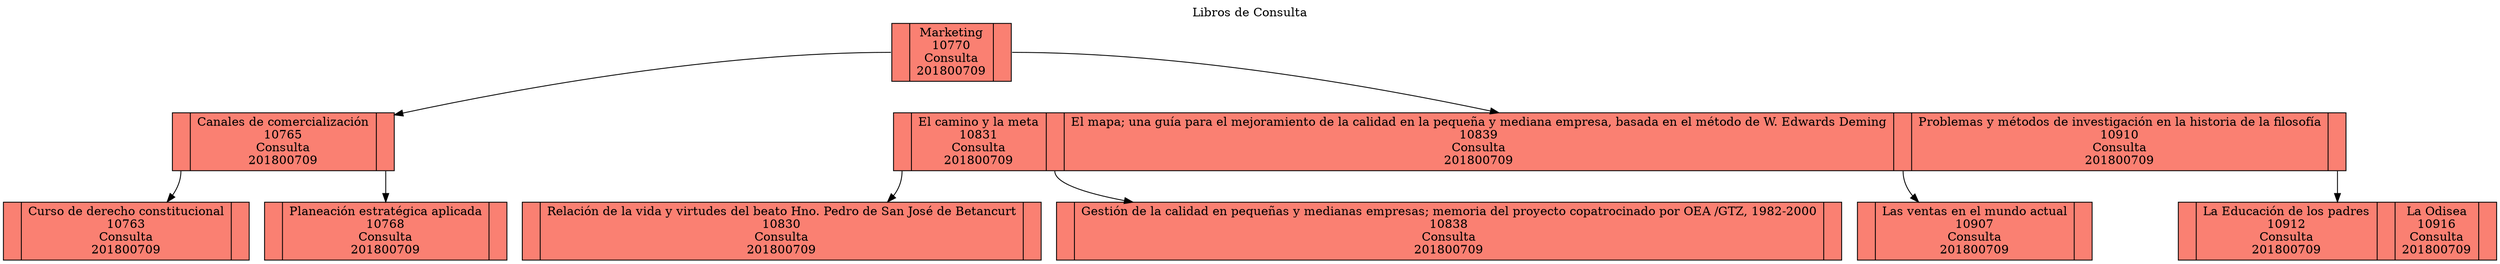 digraph G {
node [shape = record,height=.1 color=black fillcolor=salmon style=filled];
labelloc="t";
label="Libros de Consulta";
node1[label = "<f0> |Marketing\n10770\nConsulta\n201800709|<f1>"];
node2[label = "<f0> |Canales de comercialización\n10765\nConsulta\n201800709|<f1>"];
node3[label = "<f0> |Curso de derecho constitucional\n10763\nConsulta\n201800709|<f1>"];
"node2":f0->"node3";
node4[label = "<f0> |Planeación estratégica aplicada\n10768\nConsulta\n201800709|<f1>"];
"node2":f1->"node4";
"node1":f0->"node2";
node5[label = "<f0> |El camino y la meta\n10831\nConsulta\n201800709|<f1> |El mapa; una guía para el mejoramiento de la calidad en la pequeña y mediana empresa, basada en el método de W. Edwards Deming\n10839\nConsulta\n201800709|<f2> |Problemas y métodos de investigación en la historia de la filosofía\n10910\nConsulta\n201800709|<f3>"];
node6[label = "<f0> |Relación de la vida y virtudes del beato Hno. Pedro de San José de Betancurt\n10830\nConsulta\n201800709|<f1>"];
"node5":f0->"node6";
node7[label = "<f0> |Gestión de la calidad en pequeñas y medianas empresas; memoria del proyecto copatrocinado por OEA /GTZ, 1982-2000\n10838\nConsulta\n201800709|<f1>"];
"node5":f1->"node7";
node8[label = "<f0> |Las ventas en el mundo actual\n10907\nConsulta\n201800709|<f1>"];
"node5":f2->"node8";
node9[label = "<f0> |La Educación de los padres\n10912\nConsulta\n201800709|<f1> |La Odisea\n10916\nConsulta\n201800709|<f2>"];
"node5":f3->"node9";
"node1":f1->"node5";

}